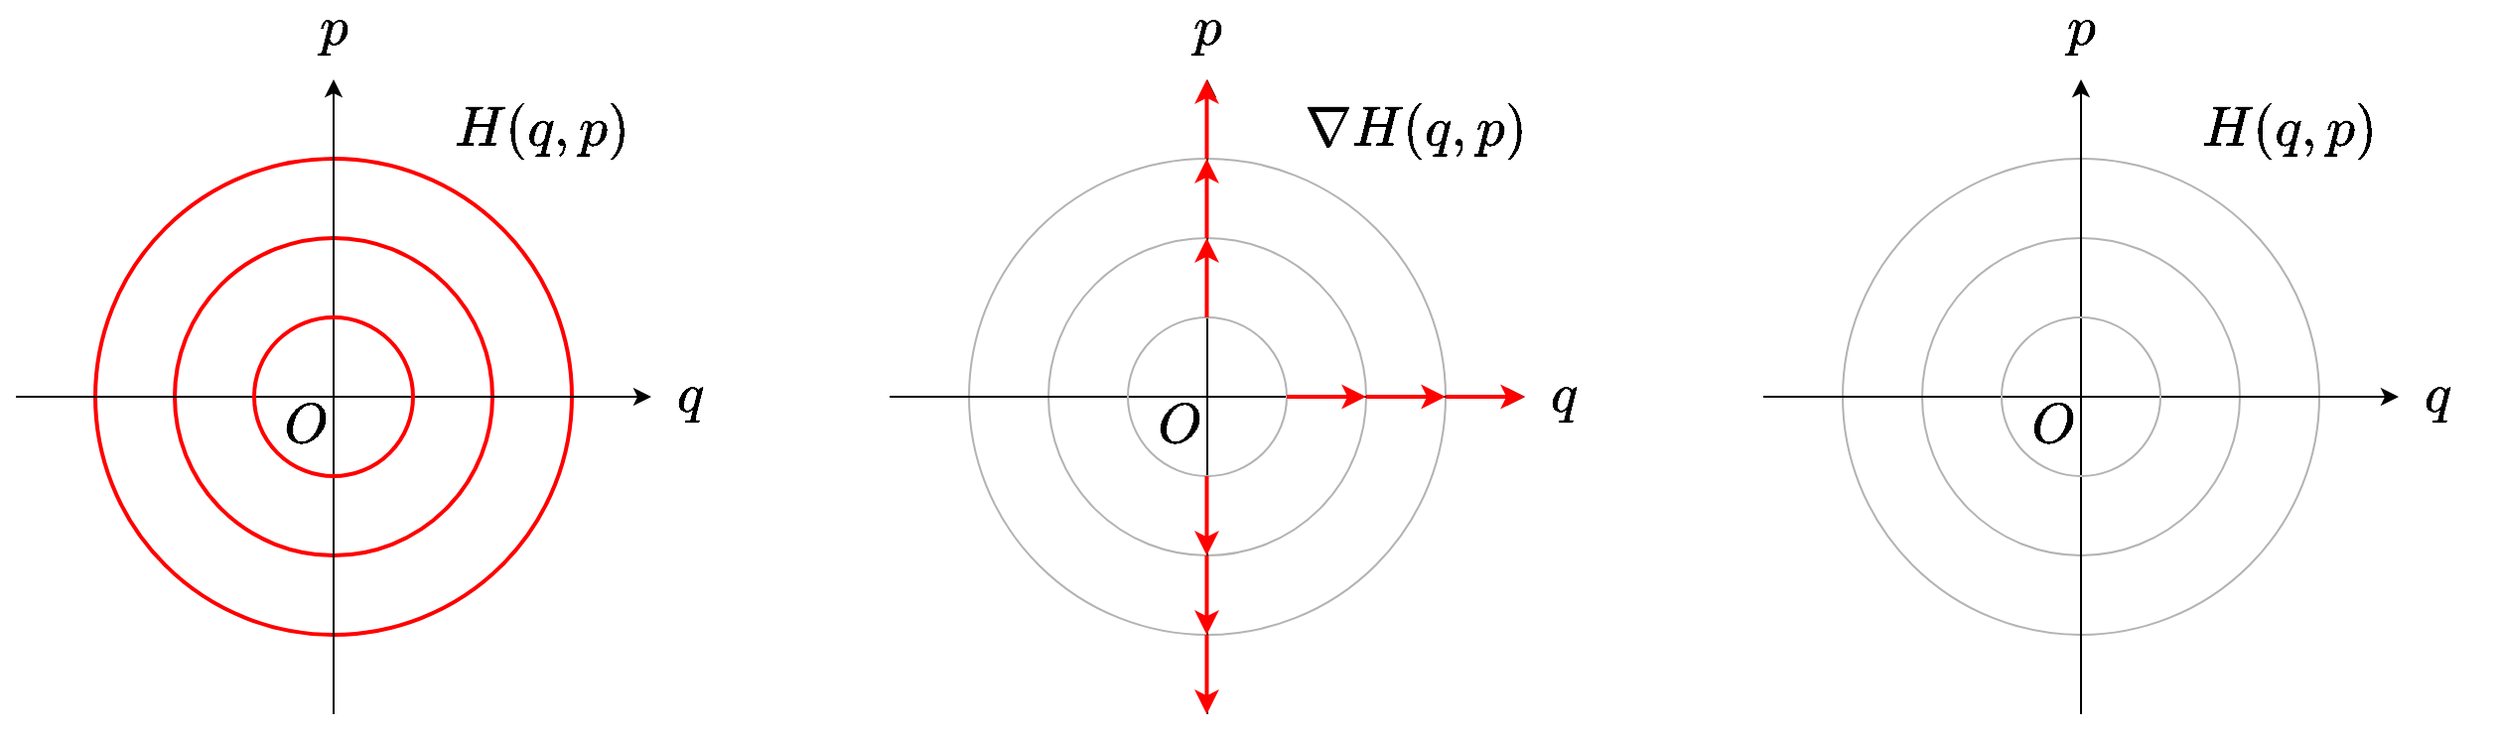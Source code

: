 <mxfile version="26.0.9">
  <diagram id="pc0s2TzqlPuWFnfRHYtL" name="ページ1">
    <mxGraphModel dx="735" dy="-54" grid="1" gridSize="10" guides="1" tooltips="1" connect="1" arrows="1" fold="1" page="1" pageScale="1" pageWidth="1500" pageHeight="500" background="light-dark(#FFFFFF,#FFFFFF)" math="1" shadow="0">
      <root>
        <mxCell id="0" />
        <mxCell id="1" parent="0" />
        <mxCell id="qQbHXJRntltBOKORaGfa-6" value="" style="ellipse;whiteSpace=wrap;html=1;aspect=fixed;fillColor=none;strokeColor=#FF0000;strokeWidth=2;" vertex="1" parent="1">
          <mxGeometry x="120" y="680" width="160" height="160" as="geometry" />
        </mxCell>
        <mxCell id="qQbHXJRntltBOKORaGfa-26" value="" style="ellipse;whiteSpace=wrap;html=1;aspect=fixed;fillColor=none;strokeColor=#FF0000;strokeWidth=2;" vertex="1" parent="1">
          <mxGeometry x="80" y="640" width="240" height="240" as="geometry" />
        </mxCell>
        <mxCell id="qQbHXJRntltBOKORaGfa-30" value="" style="ellipse;whiteSpace=wrap;html=1;aspect=fixed;fillColor=none;strokeColor=#B3B3B3;" vertex="1" parent="1">
          <mxGeometry x="560" y="680" width="160" height="160" as="geometry" />
        </mxCell>
        <mxCell id="qQbHXJRntltBOKORaGfa-35" value="" style="ellipse;whiteSpace=wrap;html=1;aspect=fixed;fillColor=none;strokeColor=#B3B3B3;" vertex="1" parent="1">
          <mxGeometry x="520" y="640" width="240" height="240" as="geometry" />
        </mxCell>
        <mxCell id="qQbHXJRntltBOKORaGfa-1" value="" style="endArrow=classic;html=1;rounded=0;" edge="1" parent="1">
          <mxGeometry width="50" height="50" relative="1" as="geometry">
            <mxPoint x="200" y="920" as="sourcePoint" />
            <mxPoint x="200" y="600" as="targetPoint" />
          </mxGeometry>
        </mxCell>
        <mxCell id="qQbHXJRntltBOKORaGfa-2" value="" style="endArrow=classic;html=1;rounded=0;" edge="1" parent="1">
          <mxGeometry width="50" height="50" relative="1" as="geometry">
            <mxPoint x="40" y="760" as="sourcePoint" />
            <mxPoint x="360" y="760" as="targetPoint" />
          </mxGeometry>
        </mxCell>
        <mxCell id="qQbHXJRntltBOKORaGfa-4" value="" style="ellipse;whiteSpace=wrap;html=1;aspect=fixed;fillColor=none;strokeColor=#FF0000;strokeWidth=2;" vertex="1" parent="1">
          <mxGeometry x="160" y="720" width="80" height="80" as="geometry" />
        </mxCell>
        <mxCell id="qQbHXJRntltBOKORaGfa-10" value="`p`" style="text;html=1;align=center;verticalAlign=middle;whiteSpace=wrap;rounded=0;fontSize=24;" vertex="1" parent="1">
          <mxGeometry x="170" y="560" width="60" height="30" as="geometry" />
        </mxCell>
        <mxCell id="qQbHXJRntltBOKORaGfa-11" value="`q`" style="text;html=1;align=center;verticalAlign=middle;whiteSpace=wrap;rounded=0;fontSize=24;" vertex="1" parent="1">
          <mxGeometry x="350" y="745" width="60" height="30" as="geometry" />
        </mxCell>
        <mxCell id="qQbHXJRntltBOKORaGfa-12" value="`O`" style="text;html=1;align=center;verticalAlign=middle;whiteSpace=wrap;rounded=0;fontSize=24;" vertex="1" parent="1">
          <mxGeometry x="156" y="760" width="60" height="30" as="geometry" />
        </mxCell>
        <mxCell id="qQbHXJRntltBOKORaGfa-14" value="`H(q,p)`" style="text;html=1;align=center;verticalAlign=middle;whiteSpace=wrap;rounded=0;fontSize=24;" vertex="1" parent="1">
          <mxGeometry x="250" y="611" width="110" height="30" as="geometry" />
        </mxCell>
        <mxCell id="qQbHXJRntltBOKORaGfa-27" value="" style="endArrow=classic;html=1;rounded=0;" edge="1" parent="1">
          <mxGeometry width="50" height="50" relative="1" as="geometry">
            <mxPoint x="640" y="920" as="sourcePoint" />
            <mxPoint x="640" y="600" as="targetPoint" />
          </mxGeometry>
        </mxCell>
        <mxCell id="qQbHXJRntltBOKORaGfa-28" value="" style="endArrow=classic;html=1;rounded=0;" edge="1" parent="1">
          <mxGeometry width="50" height="50" relative="1" as="geometry">
            <mxPoint x="480" y="760" as="sourcePoint" />
            <mxPoint x="800" y="760" as="targetPoint" />
          </mxGeometry>
        </mxCell>
        <mxCell id="qQbHXJRntltBOKORaGfa-29" value="" style="ellipse;whiteSpace=wrap;html=1;aspect=fixed;fillColor=none;strokeColor=#B3B3B3;" vertex="1" parent="1">
          <mxGeometry x="600" y="720" width="80" height="80" as="geometry" />
        </mxCell>
        <mxCell id="qQbHXJRntltBOKORaGfa-31" value="`p`" style="text;html=1;align=center;verticalAlign=middle;whiteSpace=wrap;rounded=0;fontSize=24;" vertex="1" parent="1">
          <mxGeometry x="610" y="560" width="60" height="30" as="geometry" />
        </mxCell>
        <mxCell id="qQbHXJRntltBOKORaGfa-32" value="`q`" style="text;html=1;align=center;verticalAlign=middle;whiteSpace=wrap;rounded=0;fontSize=24;" vertex="1" parent="1">
          <mxGeometry x="790" y="745" width="60" height="30" as="geometry" />
        </mxCell>
        <mxCell id="qQbHXJRntltBOKORaGfa-33" value="`O`" style="text;html=1;align=center;verticalAlign=middle;whiteSpace=wrap;rounded=0;fontSize=24;" vertex="1" parent="1">
          <mxGeometry x="596" y="760" width="60" height="30" as="geometry" />
        </mxCell>
        <mxCell id="qQbHXJRntltBOKORaGfa-34" value="`\nabla H(q,p)`" style="text;html=1;align=center;verticalAlign=middle;whiteSpace=wrap;rounded=0;fontSize=24;" vertex="1" parent="1">
          <mxGeometry x="690" y="611" width="110" height="30" as="geometry" />
        </mxCell>
        <mxCell id="qQbHXJRntltBOKORaGfa-36" value="" style="ellipse;whiteSpace=wrap;html=1;aspect=fixed;fillColor=none;strokeColor=#B3B3B3;" vertex="1" parent="1">
          <mxGeometry x="1000" y="680" width="160" height="160" as="geometry" />
        </mxCell>
        <mxCell id="qQbHXJRntltBOKORaGfa-37" value="" style="ellipse;whiteSpace=wrap;html=1;aspect=fixed;fillColor=none;strokeColor=#B3B3B3;" vertex="1" parent="1">
          <mxGeometry x="960" y="640" width="240" height="240" as="geometry" />
        </mxCell>
        <mxCell id="qQbHXJRntltBOKORaGfa-38" value="" style="endArrow=classic;html=1;rounded=0;" edge="1" parent="1">
          <mxGeometry width="50" height="50" relative="1" as="geometry">
            <mxPoint x="1080" y="920" as="sourcePoint" />
            <mxPoint x="1080" y="600" as="targetPoint" />
          </mxGeometry>
        </mxCell>
        <mxCell id="qQbHXJRntltBOKORaGfa-39" value="" style="endArrow=classic;html=1;rounded=0;" edge="1" parent="1">
          <mxGeometry width="50" height="50" relative="1" as="geometry">
            <mxPoint x="920" y="760" as="sourcePoint" />
            <mxPoint x="1240" y="760" as="targetPoint" />
          </mxGeometry>
        </mxCell>
        <mxCell id="qQbHXJRntltBOKORaGfa-40" value="" style="ellipse;whiteSpace=wrap;html=1;aspect=fixed;fillColor=none;strokeColor=#B3B3B3;" vertex="1" parent="1">
          <mxGeometry x="1040" y="720" width="80" height="80" as="geometry" />
        </mxCell>
        <mxCell id="qQbHXJRntltBOKORaGfa-41" value="`p`" style="text;html=1;align=center;verticalAlign=middle;whiteSpace=wrap;rounded=0;fontSize=24;" vertex="1" parent="1">
          <mxGeometry x="1050" y="560" width="60" height="30" as="geometry" />
        </mxCell>
        <mxCell id="qQbHXJRntltBOKORaGfa-42" value="`q`" style="text;html=1;align=center;verticalAlign=middle;whiteSpace=wrap;rounded=0;fontSize=24;" vertex="1" parent="1">
          <mxGeometry x="1230" y="745" width="60" height="30" as="geometry" />
        </mxCell>
        <mxCell id="qQbHXJRntltBOKORaGfa-43" value="`O`" style="text;html=1;align=center;verticalAlign=middle;whiteSpace=wrap;rounded=0;fontSize=24;" vertex="1" parent="1">
          <mxGeometry x="1036" y="760" width="60" height="30" as="geometry" />
        </mxCell>
        <mxCell id="qQbHXJRntltBOKORaGfa-44" value="`H(q,p)`" style="text;html=1;align=center;verticalAlign=middle;whiteSpace=wrap;rounded=0;fontSize=24;" vertex="1" parent="1">
          <mxGeometry x="1130" y="611" width="110" height="30" as="geometry" />
        </mxCell>
        <mxCell id="qQbHXJRntltBOKORaGfa-45" value="" style="endArrow=classic;html=1;rounded=0;strokeColor=#FF0000;strokeWidth=2;" edge="1" parent="1">
          <mxGeometry width="50" height="50" relative="1" as="geometry">
            <mxPoint x="639.74" y="640" as="sourcePoint" />
            <mxPoint x="639.74" y="600" as="targetPoint" />
          </mxGeometry>
        </mxCell>
        <mxCell id="qQbHXJRntltBOKORaGfa-46" value="" style="endArrow=classic;html=1;rounded=0;strokeColor=#FF0000;strokeWidth=2;" edge="1" parent="1">
          <mxGeometry width="50" height="50" relative="1" as="geometry">
            <mxPoint x="639.74" y="680" as="sourcePoint" />
            <mxPoint x="639.74" y="640" as="targetPoint" />
          </mxGeometry>
        </mxCell>
        <mxCell id="qQbHXJRntltBOKORaGfa-47" value="" style="endArrow=classic;html=1;rounded=0;strokeColor=#FF0000;strokeWidth=2;" edge="1" parent="1">
          <mxGeometry width="50" height="50" relative="1" as="geometry">
            <mxPoint x="639.74" y="720" as="sourcePoint" />
            <mxPoint x="639.74" y="680" as="targetPoint" />
          </mxGeometry>
        </mxCell>
        <mxCell id="qQbHXJRntltBOKORaGfa-48" value="" style="endArrow=classic;html=1;rounded=0;strokeWidth=2;strokeColor=#FF0000;" edge="1" parent="1">
          <mxGeometry width="50" height="50" relative="1" as="geometry">
            <mxPoint x="639.74" y="800" as="sourcePoint" />
            <mxPoint x="639.74" y="840" as="targetPoint" />
          </mxGeometry>
        </mxCell>
        <mxCell id="qQbHXJRntltBOKORaGfa-49" value="" style="endArrow=classic;html=1;rounded=0;strokeWidth=2;strokeColor=#FF0000;" edge="1" parent="1">
          <mxGeometry width="50" height="50" relative="1" as="geometry">
            <mxPoint x="639.74" y="840" as="sourcePoint" />
            <mxPoint x="639.74" y="880" as="targetPoint" />
          </mxGeometry>
        </mxCell>
        <mxCell id="qQbHXJRntltBOKORaGfa-50" value="" style="endArrow=classic;html=1;rounded=0;strokeWidth=2;strokeColor=#FF0000;" edge="1" parent="1">
          <mxGeometry width="50" height="50" relative="1" as="geometry">
            <mxPoint x="639.74" y="880" as="sourcePoint" />
            <mxPoint x="639.74" y="920" as="targetPoint" />
          </mxGeometry>
        </mxCell>
        <mxCell id="qQbHXJRntltBOKORaGfa-51" value="" style="endArrow=classic;html=1;rounded=0;strokeWidth=2;strokeColor=#FF0000;" edge="1" parent="1">
          <mxGeometry width="50" height="50" relative="1" as="geometry">
            <mxPoint x="680" y="760" as="sourcePoint" />
            <mxPoint x="720" y="760" as="targetPoint" />
          </mxGeometry>
        </mxCell>
        <mxCell id="qQbHXJRntltBOKORaGfa-52" value="" style="endArrow=classic;html=1;rounded=0;strokeWidth=2;strokeColor=#FF0000;" edge="1" parent="1">
          <mxGeometry width="50" height="50" relative="1" as="geometry">
            <mxPoint x="720" y="760" as="sourcePoint" />
            <mxPoint x="760" y="760" as="targetPoint" />
          </mxGeometry>
        </mxCell>
        <mxCell id="qQbHXJRntltBOKORaGfa-53" value="" style="endArrow=classic;html=1;rounded=0;strokeWidth=2;strokeColor=#FF0000;" edge="1" parent="1">
          <mxGeometry width="50" height="50" relative="1" as="geometry">
            <mxPoint x="760" y="760" as="sourcePoint" />
            <mxPoint x="800" y="760" as="targetPoint" />
          </mxGeometry>
        </mxCell>
      </root>
    </mxGraphModel>
  </diagram>
</mxfile>
